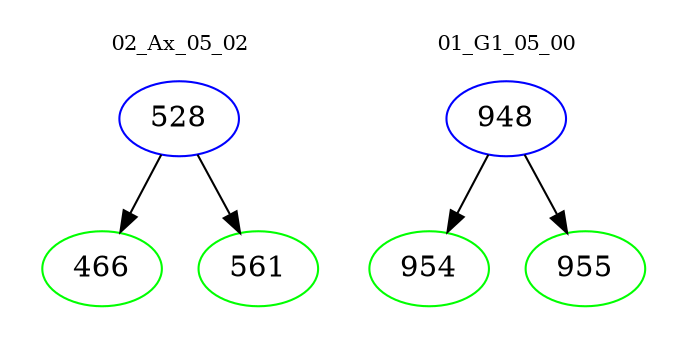 digraph{
subgraph cluster_0 {
color = white
label = "02_Ax_05_02";
fontsize=10;
T0_528 [label="528", color="blue"]
T0_528 -> T0_466 [color="black"]
T0_466 [label="466", color="green"]
T0_528 -> T0_561 [color="black"]
T0_561 [label="561", color="green"]
}
subgraph cluster_1 {
color = white
label = "01_G1_05_00";
fontsize=10;
T1_948 [label="948", color="blue"]
T1_948 -> T1_954 [color="black"]
T1_954 [label="954", color="green"]
T1_948 -> T1_955 [color="black"]
T1_955 [label="955", color="green"]
}
}
